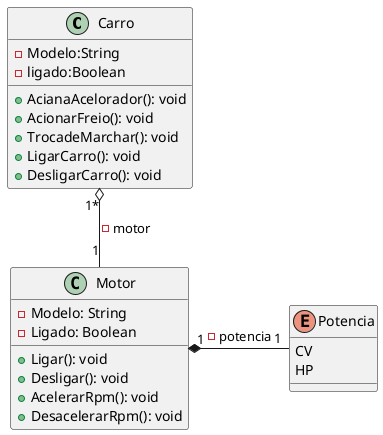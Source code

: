 @startuml
'https://plantuml.com/sequence-diagram

class Carro {
    -Modelo:String
    -ligado:Boolean

    +AcianaAcelorador(): void
    +AcionarFreio(): void
    +TrocadeMarchar(): void
    +LigarCarro(): void
    +DesligarCarro(): void
}

class Motor{
    -Modelo: String
    -Ligado: Boolean
    +Ligar(): void
    +Desligar(): void
    +AcelerarRpm(): void
    +DesacelerarRpm(): void
}
  Carro "1*" o--  "1" Motor : - motor

enum Potencia{
    CV
    HP
}

  Motor "1" *-  "1" Potencia : - potencia

@enduml
